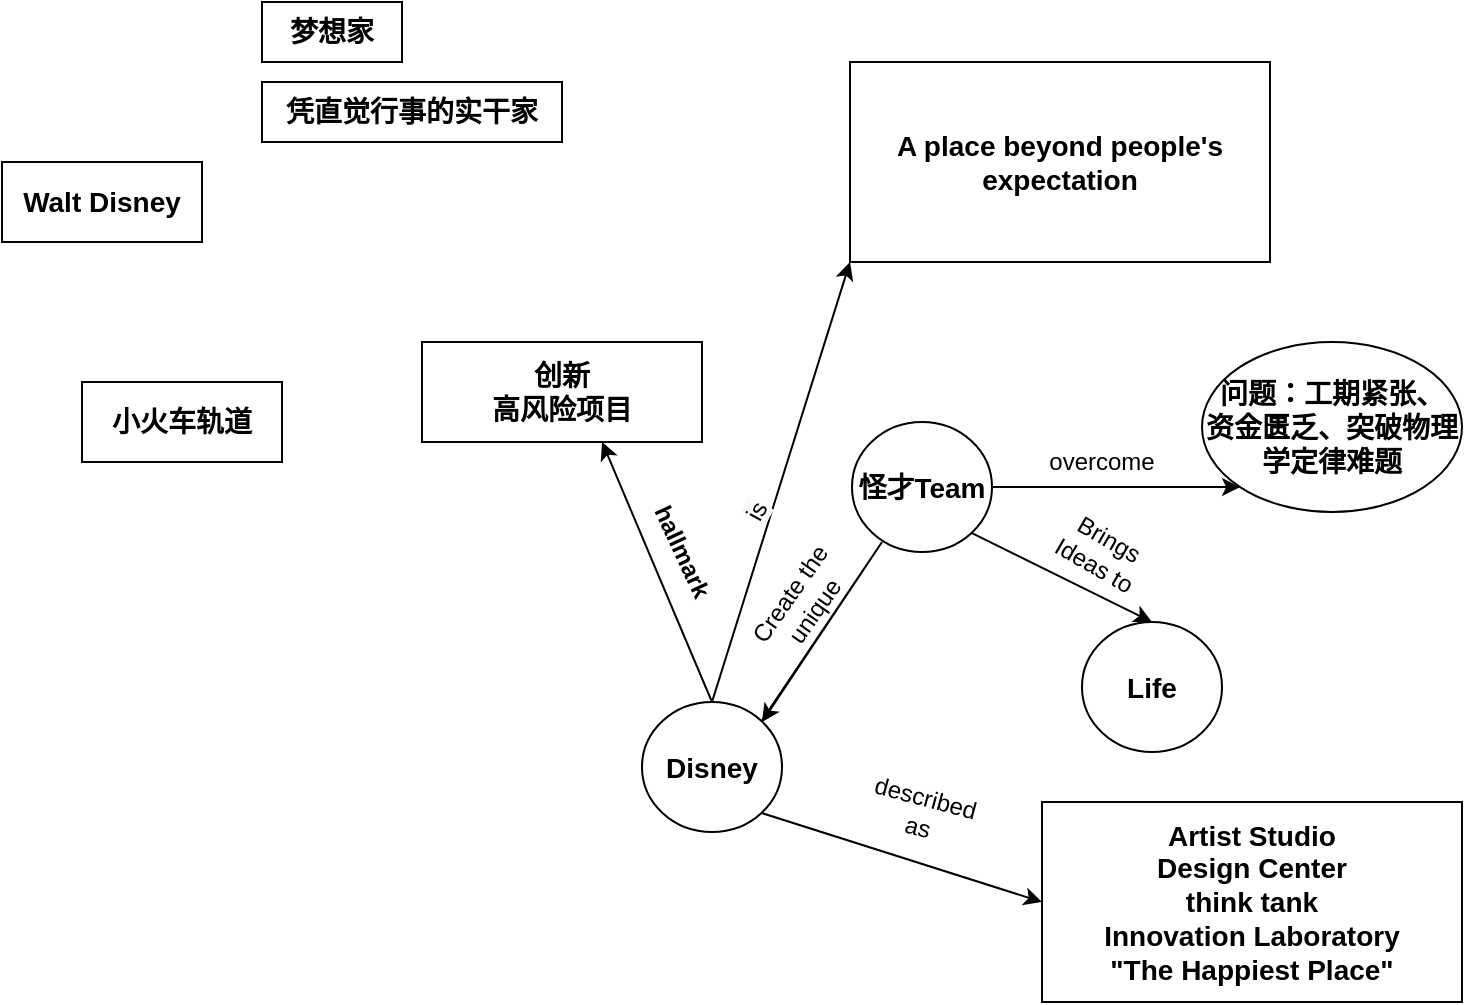 <mxfile version="15.9.6" type="github">
  <diagram id="Eg2X4exUauVk93Lk7n2n" name="Page-1">
    <mxGraphModel dx="458" dy="749" grid="1" gridSize="10" guides="1" tooltips="1" connect="1" arrows="1" fold="1" page="1" pageScale="1" pageWidth="827" pageHeight="1169" math="0" shadow="0">
      <root>
        <mxCell id="0" />
        <mxCell id="1" parent="0" />
        <mxCell id="asPSAtxc_pzzXM39m6-X-1" value="Disney" style="ellipse;whiteSpace=wrap;html=1;fontStyle=1;fontSize=14;" parent="1" vertex="1">
          <mxGeometry x="370" y="380" width="70" height="65" as="geometry" />
        </mxCell>
        <mxCell id="asPSAtxc_pzzXM39m6-X-2" value="Life" style="ellipse;whiteSpace=wrap;html=1;fontStyle=1;fontSize=14;" parent="1" vertex="1">
          <mxGeometry x="590" y="340" width="70" height="65" as="geometry" />
        </mxCell>
        <mxCell id="asPSAtxc_pzzXM39m6-X-3" value="" style="endArrow=classic;html=1;rounded=0;exitX=1;exitY=1;exitDx=0;exitDy=0;entryX=0.5;entryY=0;entryDx=0;entryDy=0;" parent="1" source="UhHhqisBvOqcBHwaHRAv-7" target="asPSAtxc_pzzXM39m6-X-2" edge="1">
          <mxGeometry width="50" height="50" relative="1" as="geometry">
            <mxPoint x="545" y="340" as="sourcePoint" />
            <mxPoint x="635" y="300" as="targetPoint" />
          </mxGeometry>
        </mxCell>
        <mxCell id="asPSAtxc_pzzXM39m6-X-4" value="Brings Ideas to" style="text;html=1;strokeColor=none;fillColor=none;align=center;verticalAlign=middle;whiteSpace=wrap;rounded=0;rotation=30;" parent="1" vertex="1">
          <mxGeometry x="570" y="290" width="60" height="30" as="geometry" />
        </mxCell>
        <mxCell id="UhHhqisBvOqcBHwaHRAv-2" value="&lt;b&gt;Artist Studio&lt;br&gt;Design Center&lt;br&gt;think tank&lt;br&gt;Innovation Laboratory&lt;br&gt;&quot;The Happiest Place&quot;&lt;br&gt;&lt;/b&gt;" style="rounded=0;whiteSpace=wrap;html=1;fontSize=14;" parent="1" vertex="1">
          <mxGeometry x="570" y="430" width="210" height="100" as="geometry" />
        </mxCell>
        <mxCell id="UhHhqisBvOqcBHwaHRAv-4" value="" style="endArrow=classic;html=1;rounded=0;fontSize=14;entryX=0;entryY=0.5;entryDx=0;entryDy=0;exitX=1;exitY=1;exitDx=0;exitDy=0;" parent="1" source="asPSAtxc_pzzXM39m6-X-1" target="UhHhqisBvOqcBHwaHRAv-2" edge="1">
          <mxGeometry width="50" height="50" relative="1" as="geometry">
            <mxPoint x="390" y="400" as="sourcePoint" />
            <mxPoint x="440" y="350" as="targetPoint" />
          </mxGeometry>
        </mxCell>
        <mxCell id="UhHhqisBvOqcBHwaHRAv-6" value="described as" style="text;html=1;strokeColor=none;fillColor=none;align=center;verticalAlign=middle;whiteSpace=wrap;rounded=0;rotation=15;" parent="1" vertex="1">
          <mxGeometry x="480" y="420" width="60" height="30" as="geometry" />
        </mxCell>
        <mxCell id="UhHhqisBvOqcBHwaHRAv-14" style="edgeStyle=orthogonalEdgeStyle;rounded=0;orthogonalLoop=1;jettySize=auto;html=1;exitX=1;exitY=0.5;exitDx=0;exitDy=0;entryX=0;entryY=1;entryDx=0;entryDy=0;fontSize=14;" parent="1" source="UhHhqisBvOqcBHwaHRAv-7" target="UhHhqisBvOqcBHwaHRAv-11" edge="1">
          <mxGeometry relative="1" as="geometry" />
        </mxCell>
        <mxCell id="UhHhqisBvOqcBHwaHRAv-7" value="怪才Team" style="ellipse;whiteSpace=wrap;html=1;fontStyle=1;fontSize=14;" parent="1" vertex="1">
          <mxGeometry x="475" y="240" width="70" height="65" as="geometry" />
        </mxCell>
        <mxCell id="UhHhqisBvOqcBHwaHRAv-9" value="" style="endArrow=classic;html=1;rounded=0;fontSize=14;exitX=1;exitY=0;exitDx=0;exitDy=0;" parent="1" source="asPSAtxc_pzzXM39m6-X-1" edge="1">
          <mxGeometry width="50" height="50" relative="1" as="geometry">
            <mxPoint x="390" y="400" as="sourcePoint" />
            <mxPoint x="430" y="390" as="targetPoint" />
            <Array as="points">
              <mxPoint x="490" y="300" />
            </Array>
          </mxGeometry>
        </mxCell>
        <mxCell id="UhHhqisBvOqcBHwaHRAv-10" value="Create the unique" style="text;html=1;strokeColor=none;fillColor=none;align=center;verticalAlign=middle;whiteSpace=wrap;rounded=0;rotation=-55;" parent="1" vertex="1">
          <mxGeometry x="420" y="290" width="60" height="80" as="geometry" />
        </mxCell>
        <mxCell id="UhHhqisBvOqcBHwaHRAv-11" value="问题：工期紧张、&lt;br&gt;资金匮乏、突破物理学定律难题" style="ellipse;whiteSpace=wrap;html=1;fontStyle=1;fontSize=14;" parent="1" vertex="1">
          <mxGeometry x="650" y="200" width="130" height="85" as="geometry" />
        </mxCell>
        <mxCell id="UhHhqisBvOqcBHwaHRAv-15" value="overcome" style="text;html=1;strokeColor=none;fillColor=none;align=center;verticalAlign=middle;whiteSpace=wrap;rounded=0;rotation=0;" parent="1" vertex="1">
          <mxGeometry x="570" y="220" width="60" height="80" as="geometry" />
        </mxCell>
        <mxCell id="UhHhqisBvOqcBHwaHRAv-16" value="&lt;b&gt;A place beyond people&#39;s expectation&lt;br&gt;&lt;/b&gt;" style="rounded=0;whiteSpace=wrap;html=1;fontSize=14;" parent="1" vertex="1">
          <mxGeometry x="474" y="60" width="210" height="100" as="geometry" />
        </mxCell>
        <mxCell id="UhHhqisBvOqcBHwaHRAv-18" value="" style="endArrow=classic;html=1;rounded=0;fontSize=14;entryX=0;entryY=1;entryDx=0;entryDy=0;exitX=0.5;exitY=0;exitDx=0;exitDy=0;" parent="1" source="asPSAtxc_pzzXM39m6-X-1" target="UhHhqisBvOqcBHwaHRAv-16" edge="1">
          <mxGeometry width="50" height="50" relative="1" as="geometry">
            <mxPoint x="400" y="370" as="sourcePoint" />
            <mxPoint x="440" y="340" as="targetPoint" />
          </mxGeometry>
        </mxCell>
        <mxCell id="UhHhqisBvOqcBHwaHRAv-19" value="&lt;span style=&quot;color: rgb(0 , 0 , 0) ; font-family: &amp;#34;helvetica&amp;#34; ; font-size: 12px ; font-style: normal ; font-weight: 400 ; letter-spacing: normal ; text-align: center ; text-indent: 0px ; text-transform: none ; word-spacing: 0px ; background-color: rgb(248 , 249 , 250) ; display: inline ; float: none&quot;&gt;is&lt;/span&gt;" style="text;whiteSpace=wrap;html=1;fontSize=14;rotation=-61;" parent="1" vertex="1">
          <mxGeometry x="413.5" y="257.5" width="40" height="30" as="geometry" />
        </mxCell>
        <mxCell id="UhHhqisBvOqcBHwaHRAv-20" value="&lt;b&gt;Walt Disney&lt;/b&gt;" style="rounded=0;whiteSpace=wrap;html=1;fontSize=14;" parent="1" vertex="1">
          <mxGeometry x="50" y="110" width="100" height="40" as="geometry" />
        </mxCell>
        <mxCell id="UhHhqisBvOqcBHwaHRAv-22" value="&lt;b&gt;梦想家&lt;/b&gt;" style="rounded=0;whiteSpace=wrap;html=1;fontSize=14;" parent="1" vertex="1">
          <mxGeometry x="180" y="30" width="70" height="30" as="geometry" />
        </mxCell>
        <mxCell id="UhHhqisBvOqcBHwaHRAv-24" value="&lt;b&gt;凭直觉行事的实干家&lt;/b&gt;" style="rounded=0;whiteSpace=wrap;html=1;fontSize=14;" parent="1" vertex="1">
          <mxGeometry x="180" y="70" width="150" height="30" as="geometry" />
        </mxCell>
        <mxCell id="UhHhqisBvOqcBHwaHRAv-25" value="&lt;b&gt;创新&lt;br&gt;高风险项目&lt;br&gt;&lt;/b&gt;" style="rounded=0;whiteSpace=wrap;html=1;fontSize=14;" parent="1" vertex="1">
          <mxGeometry x="260" y="200" width="140" height="50" as="geometry" />
        </mxCell>
        <mxCell id="UhHhqisBvOqcBHwaHRAv-27" value="" style="endArrow=classic;html=1;rounded=0;fontSize=14;entryX=0.643;entryY=1;entryDx=0;entryDy=0;entryPerimeter=0;exitX=0.5;exitY=0;exitDx=0;exitDy=0;" parent="1" source="asPSAtxc_pzzXM39m6-X-1" target="UhHhqisBvOqcBHwaHRAv-25" edge="1">
          <mxGeometry width="50" height="50" relative="1" as="geometry">
            <mxPoint x="390" y="370" as="sourcePoint" />
            <mxPoint x="440" y="320" as="targetPoint" />
          </mxGeometry>
        </mxCell>
        <mxCell id="UhHhqisBvOqcBHwaHRAv-28" value="&lt;b&gt;hallmark&lt;/b&gt;" style="text;html=1;strokeColor=none;fillColor=none;align=center;verticalAlign=middle;whiteSpace=wrap;rounded=0;rotation=65;" parent="1" vertex="1">
          <mxGeometry x="360" y="265" width="60" height="80" as="geometry" />
        </mxCell>
        <mxCell id="5IlxZmpfTLuV2L99bD3f-1" value="&lt;b&gt;小火车轨道&lt;/b&gt;" style="rounded=0;whiteSpace=wrap;html=1;fontSize=14;" vertex="1" parent="1">
          <mxGeometry x="90" y="220" width="100" height="40" as="geometry" />
        </mxCell>
      </root>
    </mxGraphModel>
  </diagram>
</mxfile>
